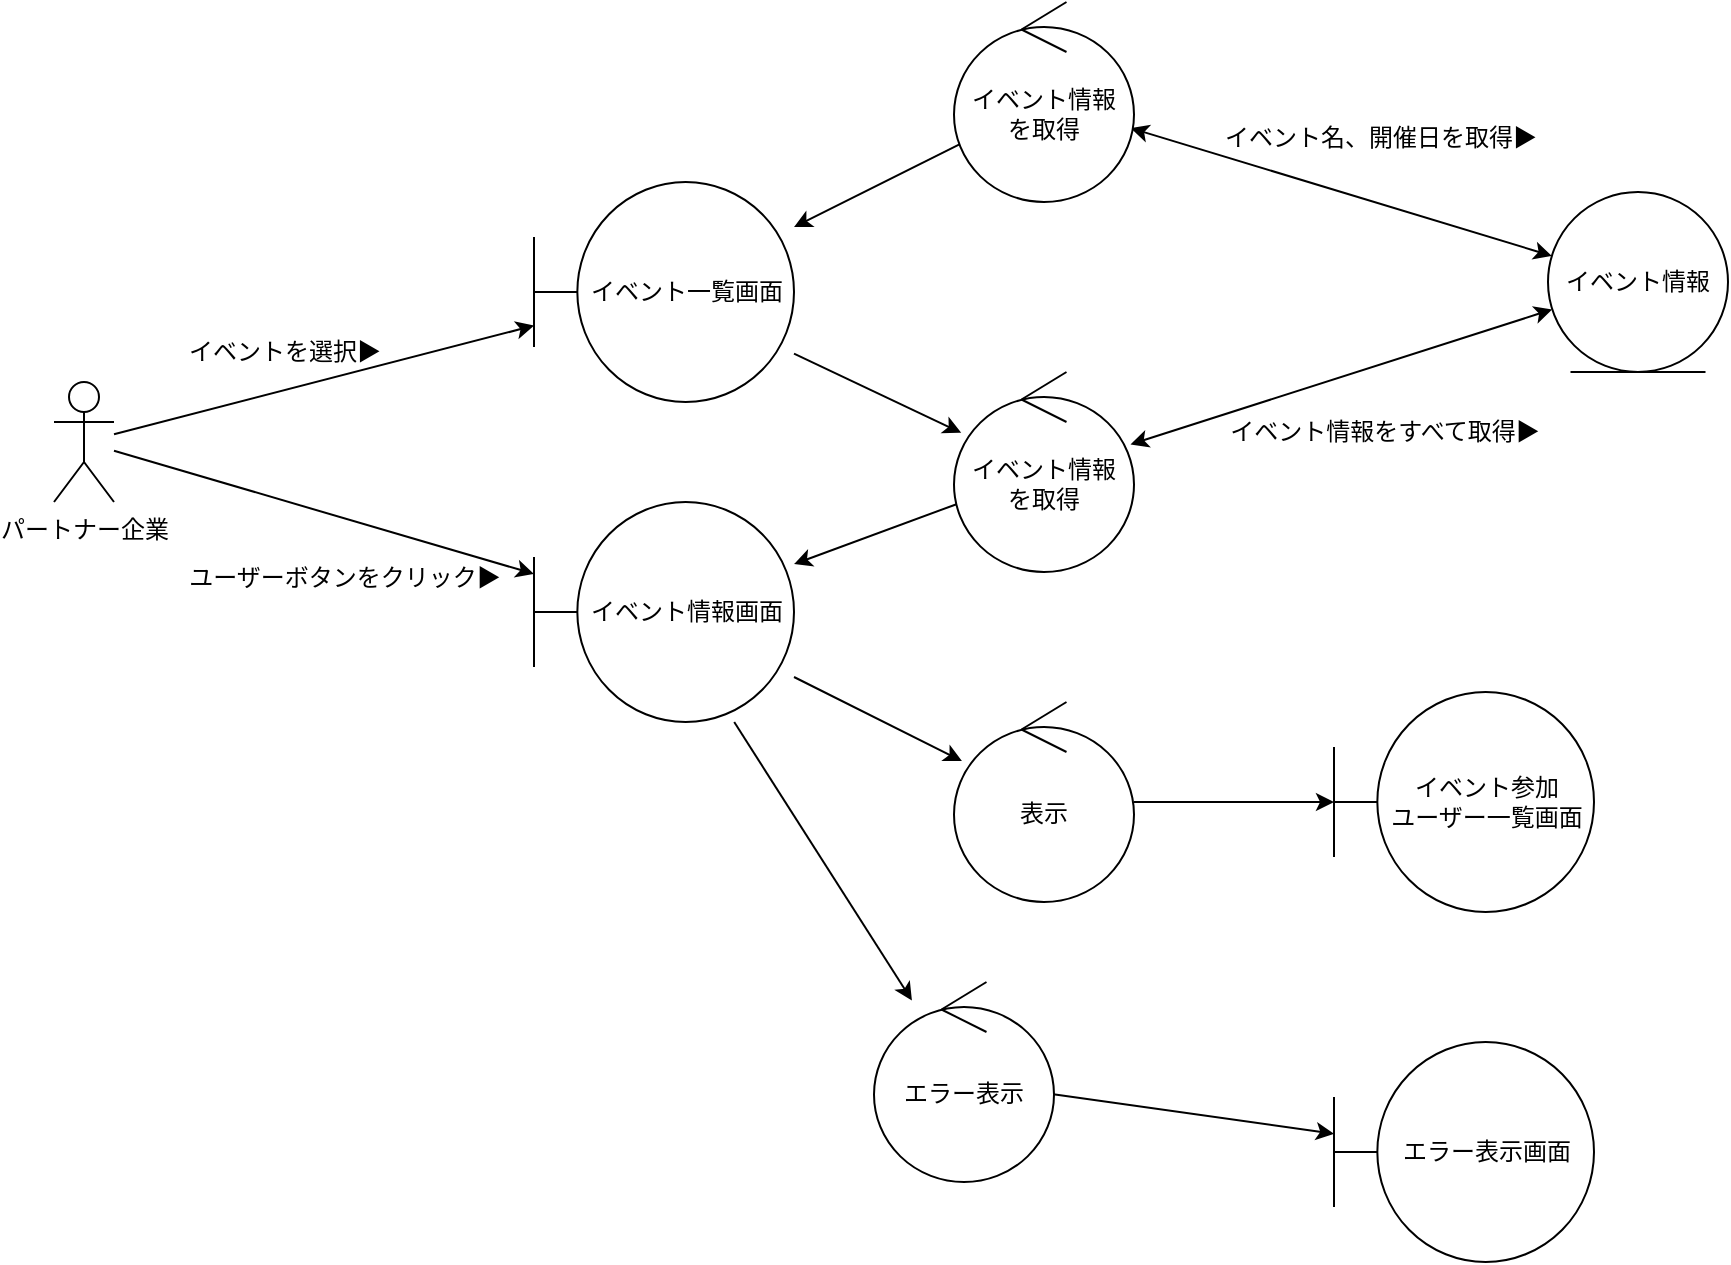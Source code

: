 <mxfile>
    <diagram id="lo9ecTED2ZbJiqTsaH0u" name="参加ユーザー確認">
        <mxGraphModel dx="825" dy="780" grid="1" gridSize="10" guides="1" tooltips="1" connect="1" arrows="1" fold="1" page="1" pageScale="1" pageWidth="827" pageHeight="1169" math="0" shadow="0">
            <root>
                <mxCell id="0"/>
                <mxCell id="1" parent="0"/>
                <mxCell id="5" style="edgeStyle=none;html=1;" edge="1" parent="1" source="2" target="4">
                    <mxGeometry relative="1" as="geometry"/>
                </mxCell>
                <mxCell id="6" style="edgeStyle=none;html=1;" edge="1" parent="1" source="2" target="3">
                    <mxGeometry relative="1" as="geometry"/>
                </mxCell>
                <mxCell id="2" value="パートナー企業" style="shape=umlActor;verticalLabelPosition=bottom;verticalAlign=top;html=1;" vertex="1" parent="1">
                    <mxGeometry x="80" y="330" width="30" height="60" as="geometry"/>
                </mxCell>
                <mxCell id="yrncN8dw9ijNt2lgbtZi-40" style="edgeStyle=none;html=1;startArrow=none;startFill=0;endArrow=classic;endFill=1;" edge="1" parent="1" source="3" target="yrncN8dw9ijNt2lgbtZi-39">
                    <mxGeometry relative="1" as="geometry"/>
                </mxCell>
                <mxCell id="3" value="イベント情報画面" style="shape=umlBoundary;whiteSpace=wrap;html=1;" vertex="1" parent="1">
                    <mxGeometry x="320" y="390" width="130" height="110" as="geometry"/>
                </mxCell>
                <mxCell id="yrncN8dw9ijNt2lgbtZi-7" style="edgeStyle=none;html=1;startArrow=none;startFill=0;" edge="1" parent="1" source="4" target="yrncN8dw9ijNt2lgbtZi-6">
                    <mxGeometry relative="1" as="geometry">
                        <mxPoint x="440" y="330" as="sourcePoint"/>
                    </mxGeometry>
                </mxCell>
                <mxCell id="4" value="イベント一覧画面" style="shape=umlBoundary;whiteSpace=wrap;html=1;" vertex="1" parent="1">
                    <mxGeometry x="320" y="230" width="130" height="110" as="geometry"/>
                </mxCell>
                <mxCell id="yrncN8dw9ijNt2lgbtZi-8" style="edgeStyle=none;html=1;startArrow=none;startFill=0;endArrow=classic;endFill=1;" edge="1" parent="1" source="yrncN8dw9ijNt2lgbtZi-6" target="3">
                    <mxGeometry relative="1" as="geometry"/>
                </mxCell>
                <mxCell id="yrncN8dw9ijNt2lgbtZi-13" style="edgeStyle=none;html=1;startArrow=classic;startFill=1;" edge="1" parent="1" source="yrncN8dw9ijNt2lgbtZi-6" target="yrncN8dw9ijNt2lgbtZi-18">
                    <mxGeometry relative="1" as="geometry">
                        <mxPoint x="690.0" y="440" as="targetPoint"/>
                    </mxGeometry>
                </mxCell>
                <mxCell id="yrncN8dw9ijNt2lgbtZi-6" value="イベント情報&lt;br&gt;を取得" style="ellipse;shape=umlControl;whiteSpace=wrap;html=1;" vertex="1" parent="1">
                    <mxGeometry x="530" y="325" width="90" height="100" as="geometry"/>
                </mxCell>
                <mxCell id="yrncN8dw9ijNt2lgbtZi-9" value="ユーザーボタンをクリック▶" style="text;html=1;align=center;verticalAlign=middle;resizable=0;points=[];autosize=1;strokeColor=none;fillColor=none;" vertex="1" parent="1">
                    <mxGeometry x="135" y="413" width="180" height="30" as="geometry"/>
                </mxCell>
                <mxCell id="yrncN8dw9ijNt2lgbtZi-12" value="イベントを選択▶" style="text;html=1;align=center;verticalAlign=middle;resizable=0;points=[];autosize=1;strokeColor=none;fillColor=none;" vertex="1" parent="1">
                    <mxGeometry x="135" y="300" width="120" height="30" as="geometry"/>
                </mxCell>
                <mxCell id="yrncN8dw9ijNt2lgbtZi-16" style="edgeStyle=none;html=1;startArrow=classic;startFill=1;" edge="1" parent="1" source="yrncN8dw9ijNt2lgbtZi-28" target="yrncN8dw9ijNt2lgbtZi-18">
                    <mxGeometry relative="1" as="geometry"/>
                </mxCell>
                <mxCell id="yrncN8dw9ijNt2lgbtZi-18" value="イベント情報" style="ellipse;shape=umlEntity;whiteSpace=wrap;html=1;" vertex="1" parent="1">
                    <mxGeometry x="827" y="235" width="90" height="90" as="geometry"/>
                </mxCell>
                <mxCell id="yrncN8dw9ijNt2lgbtZi-21" value="イベント参加&lt;br&gt;ユーザー一覧画面" style="shape=umlBoundary;whiteSpace=wrap;html=1;" vertex="1" parent="1">
                    <mxGeometry x="720" y="485" width="130" height="110" as="geometry"/>
                </mxCell>
                <mxCell id="yrncN8dw9ijNt2lgbtZi-29" style="edgeStyle=none;html=1;startArrow=none;startFill=0;endArrow=classic;endFill=1;" edge="1" parent="1" source="yrncN8dw9ijNt2lgbtZi-28" target="4">
                    <mxGeometry relative="1" as="geometry"/>
                </mxCell>
                <mxCell id="yrncN8dw9ijNt2lgbtZi-28" value="イベント情報&lt;br&gt;を取得" style="ellipse;shape=umlControl;whiteSpace=wrap;html=1;" vertex="1" parent="1">
                    <mxGeometry x="530" y="140" width="90" height="100" as="geometry"/>
                </mxCell>
                <mxCell id="yrncN8dw9ijNt2lgbtZi-32" value="イベント名、開催日を取得▶" style="text;html=1;align=center;verticalAlign=middle;resizable=0;points=[];autosize=1;strokeColor=none;fillColor=none;" vertex="1" parent="1">
                    <mxGeometry x="653" y="193" width="180" height="30" as="geometry"/>
                </mxCell>
                <mxCell id="yrncN8dw9ijNt2lgbtZi-33" value="イベント情報をすべて取得▶" style="text;html=1;align=center;verticalAlign=middle;resizable=0;points=[];autosize=1;strokeColor=none;fillColor=none;" vertex="1" parent="1">
                    <mxGeometry x="655" y="340" width="180" height="30" as="geometry"/>
                </mxCell>
                <mxCell id="yrncN8dw9ijNt2lgbtZi-34" style="edgeStyle=none;html=1;startArrow=none;startFill=0;" edge="1" parent="1" target="yrncN8dw9ijNt2lgbtZi-36" source="3">
                    <mxGeometry relative="1" as="geometry">
                        <mxPoint x="460" y="469.998" as="sourcePoint"/>
                    </mxGeometry>
                </mxCell>
                <mxCell id="yrncN8dw9ijNt2lgbtZi-35" style="edgeStyle=none;html=1;startArrow=none;startFill=0;endArrow=classic;endFill=1;" edge="1" parent="1" source="yrncN8dw9ijNt2lgbtZi-36" target="yrncN8dw9ijNt2lgbtZi-21">
                    <mxGeometry relative="1" as="geometry">
                        <mxPoint x="460" y="580.427" as="targetPoint"/>
                    </mxGeometry>
                </mxCell>
                <mxCell id="yrncN8dw9ijNt2lgbtZi-36" value="表示" style="ellipse;shape=umlControl;whiteSpace=wrap;html=1;" vertex="1" parent="1">
                    <mxGeometry x="530" y="490.0" width="90" height="100" as="geometry"/>
                </mxCell>
                <mxCell id="yrncN8dw9ijNt2lgbtZi-37" value="エラー表示画面" style="shape=umlBoundary;whiteSpace=wrap;html=1;" vertex="1" parent="1">
                    <mxGeometry x="720" y="660" width="130" height="110" as="geometry"/>
                </mxCell>
                <mxCell id="yrncN8dw9ijNt2lgbtZi-38" style="edgeStyle=none;html=1;startArrow=none;startFill=0;endArrow=classic;endFill=1;" edge="1" parent="1" source="yrncN8dw9ijNt2lgbtZi-39" target="yrncN8dw9ijNt2lgbtZi-37">
                    <mxGeometry relative="1" as="geometry">
                        <mxPoint x="370" y="735.427" as="targetPoint"/>
                    </mxGeometry>
                </mxCell>
                <mxCell id="yrncN8dw9ijNt2lgbtZi-39" value="エラー表示" style="ellipse;shape=umlControl;whiteSpace=wrap;html=1;" vertex="1" parent="1">
                    <mxGeometry x="490" y="630" width="90" height="100" as="geometry"/>
                </mxCell>
            </root>
        </mxGraphModel>
    </diagram>
    <diagram name="イベント削除" id="rnLu_JyJPi8s-iRv2kZq">
        <mxGraphModel dx="964" dy="729" grid="1" gridSize="10" guides="1" tooltips="1" connect="1" arrows="1" fold="1" page="1" pageScale="1" pageWidth="827" pageHeight="1169" math="0" shadow="0">
            <root>
                <mxCell id="-73prBt3MbYRAjmcBL9d-0"/>
                <mxCell id="-73prBt3MbYRAjmcBL9d-1" parent="-73prBt3MbYRAjmcBL9d-0"/>
                <mxCell id="gHfTH_GcfwK2YYJTePz7-0" value="ユーザー" style="shape=umlActor;verticalLabelPosition=bottom;verticalAlign=top;html=1;outlineConnect=0;" vertex="1" parent="-73prBt3MbYRAjmcBL9d-1">
                    <mxGeometry x="30" y="190" width="30" height="60" as="geometry"/>
                </mxCell>
                <mxCell id="gHfTH_GcfwK2YYJTePz7-1" value="グループ作成画面" style="shape=umlBoundary;whiteSpace=wrap;html=1;" vertex="1" parent="-73prBt3MbYRAjmcBL9d-1">
                    <mxGeometry x="175" y="190" width="100" height="80" as="geometry"/>
                </mxCell>
                <mxCell id="gHfTH_GcfwK2YYJTePz7-2" value="" style="endArrow=classic;html=1;" edge="1" parent="-73prBt3MbYRAjmcBL9d-1">
                    <mxGeometry width="50" height="50" relative="1" as="geometry">
                        <mxPoint x="80" y="230" as="sourcePoint"/>
                        <mxPoint x="150" y="230" as="targetPoint"/>
                    </mxGeometry>
                </mxCell>
                <mxCell id="gHfTH_GcfwK2YYJTePz7-3" value="" style="endArrow=classic;html=1;" edge="1" parent="-73prBt3MbYRAjmcBL9d-1">
                    <mxGeometry width="50" height="50" relative="1" as="geometry">
                        <mxPoint x="290" y="229.47" as="sourcePoint"/>
                        <mxPoint x="360" y="229.47" as="targetPoint"/>
                    </mxGeometry>
                </mxCell>
                <mxCell id="gHfTH_GcfwK2YYJTePz7-4" value="グループ画面" style="shape=umlBoundary;whiteSpace=wrap;html=1;" vertex="1" parent="-73prBt3MbYRAjmcBL9d-1">
                    <mxGeometry x="110" y="340" width="100" height="80" as="geometry"/>
                </mxCell>
                <mxCell id="gHfTH_GcfwK2YYJTePz7-5" value="エラー画面" style="shape=umlBoundary;whiteSpace=wrap;html=1;" vertex="1" parent="-73prBt3MbYRAjmcBL9d-1">
                    <mxGeometry x="130" y="430" width="100" height="80" as="geometry"/>
                </mxCell>
                <mxCell id="gHfTH_GcfwK2YYJTePz7-6" value="" style="endArrow=classic;html=1;" edge="1" parent="-73prBt3MbYRAjmcBL9d-1" target="gHfTH_GcfwK2YYJTePz7-14">
                    <mxGeometry width="50" height="50" relative="1" as="geometry">
                        <mxPoint x="380" y="275" as="sourcePoint"/>
                        <mxPoint x="412" y="315" as="targetPoint"/>
                    </mxGeometry>
                </mxCell>
                <mxCell id="gHfTH_GcfwK2YYJTePz7-7" value="" style="endArrow=classic;html=1;" edge="1" parent="-73prBt3MbYRAjmcBL9d-1" target="gHfTH_GcfwK2YYJTePz7-15">
                    <mxGeometry width="50" height="50" relative="1" as="geometry">
                        <mxPoint x="400" y="280" as="sourcePoint"/>
                        <mxPoint x="370" y="360" as="targetPoint"/>
                    </mxGeometry>
                </mxCell>
                <mxCell id="gHfTH_GcfwK2YYJTePz7-8" value="型式間違い入力" style="edgeLabel;html=1;align=center;verticalAlign=middle;resizable=0;points=[];" vertex="1" connectable="0" parent="gHfTH_GcfwK2YYJTePz7-7">
                    <mxGeometry x="-0.406" y="1" relative="1" as="geometry">
                        <mxPoint as="offset"/>
                    </mxGeometry>
                </mxCell>
                <mxCell id="gHfTH_GcfwK2YYJTePz7-9" value="" style="endArrow=classic;html=1;" edge="1" parent="-73prBt3MbYRAjmcBL9d-1">
                    <mxGeometry width="50" height="50" relative="1" as="geometry">
                        <mxPoint x="265" y="350" as="sourcePoint"/>
                        <mxPoint x="215" y="380" as="targetPoint"/>
                    </mxGeometry>
                </mxCell>
                <mxCell id="gHfTH_GcfwK2YYJTePz7-10" value="グループ情報登録" style="ellipse;shape=umlControl;whiteSpace=wrap;html=1;" vertex="1" parent="-73prBt3MbYRAjmcBL9d-1">
                    <mxGeometry x="379" y="190" width="70" height="80" as="geometry"/>
                </mxCell>
                <mxCell id="gHfTH_GcfwK2YYJTePz7-11" value="グループ情報入力▶" style="text;html=1;align=center;verticalAlign=middle;resizable=0;points=[];autosize=1;strokeColor=none;fillColor=none;" vertex="1" parent="-73prBt3MbYRAjmcBL9d-1">
                    <mxGeometry x="50" y="205" width="130" height="30" as="geometry"/>
                </mxCell>
                <mxCell id="gHfTH_GcfwK2YYJTePz7-12" value="" style="endArrow=classic;html=1;" edge="1" parent="-73prBt3MbYRAjmcBL9d-1" target="gHfTH_GcfwK2YYJTePz7-5">
                    <mxGeometry width="50" height="50" relative="1" as="geometry">
                        <mxPoint x="339" y="430" as="sourcePoint"/>
                        <mxPoint x="379" y="438.95" as="targetPoint"/>
                    </mxGeometry>
                </mxCell>
                <mxCell id="gHfTH_GcfwK2YYJTePz7-13" value="作成" style="ellipse;shape=umlEntity;whiteSpace=wrap;html=1;" vertex="1" parent="-73prBt3MbYRAjmcBL9d-1">
                    <mxGeometry x="530" y="190" width="80" height="80" as="geometry"/>
                </mxCell>
                <mxCell id="gHfTH_GcfwK2YYJTePz7-14" value="表示" style="ellipse;shape=umlControl;whiteSpace=wrap;html=1;" vertex="1" parent="-73prBt3MbYRAjmcBL9d-1">
                    <mxGeometry x="275" y="290" width="70" height="80" as="geometry"/>
                </mxCell>
                <mxCell id="gHfTH_GcfwK2YYJTePz7-15" value="エラー画面表示" style="ellipse;shape=umlControl;whiteSpace=wrap;html=1;" vertex="1" parent="-73prBt3MbYRAjmcBL9d-1">
                    <mxGeometry x="309" y="400" width="70" height="80" as="geometry"/>
                </mxCell>
                <mxCell id="gHfTH_GcfwK2YYJTePz7-16" value="正常終了時▶" style="text;html=1;align=center;verticalAlign=middle;resizable=0;points=[];autosize=1;strokeColor=none;fillColor=none;" vertex="1" parent="-73prBt3MbYRAjmcBL9d-1">
                    <mxGeometry x="289" y="260" width="100" height="30" as="geometry"/>
                </mxCell>
                <mxCell id="gHfTH_GcfwK2YYJTePz7-17" value="" style="endArrow=classic;startArrow=classic;html=1;" edge="1" parent="-73prBt3MbYRAjmcBL9d-1">
                    <mxGeometry width="50" height="50" relative="1" as="geometry">
                        <mxPoint x="460" y="230" as="sourcePoint"/>
                        <mxPoint x="520" y="230" as="targetPoint"/>
                    </mxGeometry>
                </mxCell>
            </root>
        </mxGraphModel>
    </diagram>
    <diagram name="イベント変更" id="9E8bFEKPwnGp2U-7AOyr">
        <mxGraphModel dx="1607" dy="1216" grid="1" gridSize="10" guides="1" tooltips="1" connect="1" arrows="1" fold="1" page="1" pageScale="1" pageWidth="827" pageHeight="1169" math="0" shadow="0">
            <root>
                <mxCell id="z5fIUt45dOqZRKFa96BM-0"/>
                <mxCell id="z5fIUt45dOqZRKFa96BM-1" parent="z5fIUt45dOqZRKFa96BM-0"/>
                <mxCell id="9AjLaYQQxTT-ynRWI9Y9-0" value="ユーザー" style="shape=umlActor;verticalLabelPosition=bottom;verticalAlign=top;html=1;outlineConnect=0;" vertex="1" parent="z5fIUt45dOqZRKFa96BM-1">
                    <mxGeometry x="30" y="190" width="30" height="60" as="geometry"/>
                </mxCell>
                <mxCell id="9AjLaYQQxTT-ynRWI9Y9-1" value="グループ作成画面" style="shape=umlBoundary;whiteSpace=wrap;html=1;" vertex="1" parent="z5fIUt45dOqZRKFa96BM-1">
                    <mxGeometry x="175" y="190" width="100" height="80" as="geometry"/>
                </mxCell>
                <mxCell id="9AjLaYQQxTT-ynRWI9Y9-2" value="" style="endArrow=classic;html=1;" edge="1" parent="z5fIUt45dOqZRKFa96BM-1">
                    <mxGeometry width="50" height="50" relative="1" as="geometry">
                        <mxPoint x="80" y="230" as="sourcePoint"/>
                        <mxPoint x="150" y="230" as="targetPoint"/>
                    </mxGeometry>
                </mxCell>
                <mxCell id="9AjLaYQQxTT-ynRWI9Y9-3" value="" style="endArrow=classic;html=1;" edge="1" parent="z5fIUt45dOqZRKFa96BM-1">
                    <mxGeometry width="50" height="50" relative="1" as="geometry">
                        <mxPoint x="290" y="229.47" as="sourcePoint"/>
                        <mxPoint x="360" y="229.47" as="targetPoint"/>
                    </mxGeometry>
                </mxCell>
                <mxCell id="9AjLaYQQxTT-ynRWI9Y9-4" value="グループ画面" style="shape=umlBoundary;whiteSpace=wrap;html=1;" vertex="1" parent="z5fIUt45dOqZRKFa96BM-1">
                    <mxGeometry x="110" y="340" width="100" height="80" as="geometry"/>
                </mxCell>
                <mxCell id="9AjLaYQQxTT-ynRWI9Y9-5" value="エラー画面" style="shape=umlBoundary;whiteSpace=wrap;html=1;" vertex="1" parent="z5fIUt45dOqZRKFa96BM-1">
                    <mxGeometry x="130" y="430" width="100" height="80" as="geometry"/>
                </mxCell>
                <mxCell id="9AjLaYQQxTT-ynRWI9Y9-6" value="" style="endArrow=classic;html=1;" edge="1" parent="z5fIUt45dOqZRKFa96BM-1" target="9AjLaYQQxTT-ynRWI9Y9-14">
                    <mxGeometry width="50" height="50" relative="1" as="geometry">
                        <mxPoint x="380" y="275" as="sourcePoint"/>
                        <mxPoint x="412" y="315" as="targetPoint"/>
                    </mxGeometry>
                </mxCell>
                <mxCell id="9AjLaYQQxTT-ynRWI9Y9-7" value="" style="endArrow=classic;html=1;" edge="1" parent="z5fIUt45dOqZRKFa96BM-1" target="9AjLaYQQxTT-ynRWI9Y9-15">
                    <mxGeometry width="50" height="50" relative="1" as="geometry">
                        <mxPoint x="400" y="280" as="sourcePoint"/>
                        <mxPoint x="370" y="360" as="targetPoint"/>
                    </mxGeometry>
                </mxCell>
                <mxCell id="9AjLaYQQxTT-ynRWI9Y9-8" value="型式間違い入力" style="edgeLabel;html=1;align=center;verticalAlign=middle;resizable=0;points=[];" vertex="1" connectable="0" parent="9AjLaYQQxTT-ynRWI9Y9-7">
                    <mxGeometry x="-0.406" y="1" relative="1" as="geometry">
                        <mxPoint as="offset"/>
                    </mxGeometry>
                </mxCell>
                <mxCell id="9AjLaYQQxTT-ynRWI9Y9-9" value="" style="endArrow=classic;html=1;" edge="1" parent="z5fIUt45dOqZRKFa96BM-1">
                    <mxGeometry width="50" height="50" relative="1" as="geometry">
                        <mxPoint x="265" y="350" as="sourcePoint"/>
                        <mxPoint x="215" y="380" as="targetPoint"/>
                    </mxGeometry>
                </mxCell>
                <mxCell id="9AjLaYQQxTT-ynRWI9Y9-10" value="グループ情報登録" style="ellipse;shape=umlControl;whiteSpace=wrap;html=1;" vertex="1" parent="z5fIUt45dOqZRKFa96BM-1">
                    <mxGeometry x="379" y="190" width="70" height="80" as="geometry"/>
                </mxCell>
                <mxCell id="9AjLaYQQxTT-ynRWI9Y9-11" value="グループ情報入力▶" style="text;html=1;align=center;verticalAlign=middle;resizable=0;points=[];autosize=1;strokeColor=none;fillColor=none;" vertex="1" parent="z5fIUt45dOqZRKFa96BM-1">
                    <mxGeometry x="50" y="205" width="130" height="30" as="geometry"/>
                </mxCell>
                <mxCell id="9AjLaYQQxTT-ynRWI9Y9-12" value="" style="endArrow=classic;html=1;" edge="1" parent="z5fIUt45dOqZRKFa96BM-1" target="9AjLaYQQxTT-ynRWI9Y9-5">
                    <mxGeometry width="50" height="50" relative="1" as="geometry">
                        <mxPoint x="339" y="430" as="sourcePoint"/>
                        <mxPoint x="379" y="438.95" as="targetPoint"/>
                    </mxGeometry>
                </mxCell>
                <mxCell id="9AjLaYQQxTT-ynRWI9Y9-13" value="作成" style="ellipse;shape=umlEntity;whiteSpace=wrap;html=1;" vertex="1" parent="z5fIUt45dOqZRKFa96BM-1">
                    <mxGeometry x="530" y="190" width="80" height="80" as="geometry"/>
                </mxCell>
                <mxCell id="9AjLaYQQxTT-ynRWI9Y9-14" value="表示" style="ellipse;shape=umlControl;whiteSpace=wrap;html=1;" vertex="1" parent="z5fIUt45dOqZRKFa96BM-1">
                    <mxGeometry x="275" y="290" width="70" height="80" as="geometry"/>
                </mxCell>
                <mxCell id="9AjLaYQQxTT-ynRWI9Y9-15" value="エラー画面表示" style="ellipse;shape=umlControl;whiteSpace=wrap;html=1;" vertex="1" parent="z5fIUt45dOqZRKFa96BM-1">
                    <mxGeometry x="309" y="400" width="70" height="80" as="geometry"/>
                </mxCell>
                <mxCell id="9AjLaYQQxTT-ynRWI9Y9-16" value="正常終了時▶" style="text;html=1;align=center;verticalAlign=middle;resizable=0;points=[];autosize=1;strokeColor=none;fillColor=none;" vertex="1" parent="z5fIUt45dOqZRKFa96BM-1">
                    <mxGeometry x="289" y="260" width="100" height="30" as="geometry"/>
                </mxCell>
                <mxCell id="9AjLaYQQxTT-ynRWI9Y9-17" value="" style="endArrow=classic;startArrow=classic;html=1;" edge="1" parent="z5fIUt45dOqZRKFa96BM-1">
                    <mxGeometry width="50" height="50" relative="1" as="geometry">
                        <mxPoint x="460" y="230" as="sourcePoint"/>
                        <mxPoint x="520" y="230" as="targetPoint"/>
                    </mxGeometry>
                </mxCell>
            </root>
        </mxGraphModel>
    </diagram>
    <diagram name="イベント作成" id="K8Sf7UMt0nzCbzTLBDKn">
        <mxGraphModel dx="723" dy="547" grid="1" gridSize="10" guides="1" tooltips="1" connect="1" arrows="1" fold="1" page="1" pageScale="1" pageWidth="827" pageHeight="1169" math="0" shadow="0">
            <root>
                <mxCell id="TzWQQSuRSs19dflzYeYl-0"/>
                <mxCell id="TzWQQSuRSs19dflzYeYl-1" parent="TzWQQSuRSs19dflzYeYl-0"/>
                <mxCell id="xqhpOl5O25u2zFU5XClX-0" value="ユーザー" style="shape=umlActor;verticalLabelPosition=bottom;verticalAlign=top;html=1;outlineConnect=0;" vertex="1" parent="TzWQQSuRSs19dflzYeYl-1">
                    <mxGeometry x="30" y="190" width="30" height="60" as="geometry"/>
                </mxCell>
                <mxCell id="xqhpOl5O25u2zFU5XClX-1" value="グループ作成画面" style="shape=umlBoundary;whiteSpace=wrap;html=1;" vertex="1" parent="TzWQQSuRSs19dflzYeYl-1">
                    <mxGeometry x="175" y="190" width="100" height="80" as="geometry"/>
                </mxCell>
                <mxCell id="xqhpOl5O25u2zFU5XClX-2" value="" style="endArrow=classic;html=1;" edge="1" parent="TzWQQSuRSs19dflzYeYl-1">
                    <mxGeometry width="50" height="50" relative="1" as="geometry">
                        <mxPoint x="80" y="230" as="sourcePoint"/>
                        <mxPoint x="150" y="230" as="targetPoint"/>
                    </mxGeometry>
                </mxCell>
                <mxCell id="xqhpOl5O25u2zFU5XClX-3" value="" style="endArrow=classic;html=1;" edge="1" parent="TzWQQSuRSs19dflzYeYl-1">
                    <mxGeometry width="50" height="50" relative="1" as="geometry">
                        <mxPoint x="290" y="229.47" as="sourcePoint"/>
                        <mxPoint x="360" y="229.47" as="targetPoint"/>
                    </mxGeometry>
                </mxCell>
                <mxCell id="xqhpOl5O25u2zFU5XClX-4" value="グループ画面" style="shape=umlBoundary;whiteSpace=wrap;html=1;" vertex="1" parent="TzWQQSuRSs19dflzYeYl-1">
                    <mxGeometry x="110" y="340" width="100" height="80" as="geometry"/>
                </mxCell>
                <mxCell id="xqhpOl5O25u2zFU5XClX-5" value="エラー画面" style="shape=umlBoundary;whiteSpace=wrap;html=1;" vertex="1" parent="TzWQQSuRSs19dflzYeYl-1">
                    <mxGeometry x="130" y="430" width="100" height="80" as="geometry"/>
                </mxCell>
                <mxCell id="xqhpOl5O25u2zFU5XClX-6" value="" style="endArrow=classic;html=1;" edge="1" parent="TzWQQSuRSs19dflzYeYl-1" target="xqhpOl5O25u2zFU5XClX-14">
                    <mxGeometry width="50" height="50" relative="1" as="geometry">
                        <mxPoint x="380" y="275" as="sourcePoint"/>
                        <mxPoint x="412" y="315" as="targetPoint"/>
                    </mxGeometry>
                </mxCell>
                <mxCell id="xqhpOl5O25u2zFU5XClX-7" value="" style="endArrow=classic;html=1;" edge="1" parent="TzWQQSuRSs19dflzYeYl-1" target="xqhpOl5O25u2zFU5XClX-15">
                    <mxGeometry width="50" height="50" relative="1" as="geometry">
                        <mxPoint x="400" y="280" as="sourcePoint"/>
                        <mxPoint x="370" y="360" as="targetPoint"/>
                    </mxGeometry>
                </mxCell>
                <mxCell id="xqhpOl5O25u2zFU5XClX-8" value="型式間違い入力" style="edgeLabel;html=1;align=center;verticalAlign=middle;resizable=0;points=[];" vertex="1" connectable="0" parent="xqhpOl5O25u2zFU5XClX-7">
                    <mxGeometry x="-0.406" y="1" relative="1" as="geometry">
                        <mxPoint as="offset"/>
                    </mxGeometry>
                </mxCell>
                <mxCell id="xqhpOl5O25u2zFU5XClX-9" value="" style="endArrow=classic;html=1;" edge="1" parent="TzWQQSuRSs19dflzYeYl-1">
                    <mxGeometry width="50" height="50" relative="1" as="geometry">
                        <mxPoint x="265" y="350" as="sourcePoint"/>
                        <mxPoint x="215" y="380" as="targetPoint"/>
                    </mxGeometry>
                </mxCell>
                <mxCell id="xqhpOl5O25u2zFU5XClX-10" value="グループ情報登録" style="ellipse;shape=umlControl;whiteSpace=wrap;html=1;" vertex="1" parent="TzWQQSuRSs19dflzYeYl-1">
                    <mxGeometry x="379" y="190" width="70" height="80" as="geometry"/>
                </mxCell>
                <mxCell id="xqhpOl5O25u2zFU5XClX-11" value="グループ情報入力▶" style="text;html=1;align=center;verticalAlign=middle;resizable=0;points=[];autosize=1;strokeColor=none;fillColor=none;" vertex="1" parent="TzWQQSuRSs19dflzYeYl-1">
                    <mxGeometry x="50" y="205" width="130" height="30" as="geometry"/>
                </mxCell>
                <mxCell id="xqhpOl5O25u2zFU5XClX-12" value="" style="endArrow=classic;html=1;" edge="1" parent="TzWQQSuRSs19dflzYeYl-1" target="xqhpOl5O25u2zFU5XClX-5">
                    <mxGeometry width="50" height="50" relative="1" as="geometry">
                        <mxPoint x="339" y="430" as="sourcePoint"/>
                        <mxPoint x="379" y="438.95" as="targetPoint"/>
                    </mxGeometry>
                </mxCell>
                <mxCell id="xqhpOl5O25u2zFU5XClX-13" value="作成" style="ellipse;shape=umlEntity;whiteSpace=wrap;html=1;" vertex="1" parent="TzWQQSuRSs19dflzYeYl-1">
                    <mxGeometry x="530" y="190" width="80" height="80" as="geometry"/>
                </mxCell>
                <mxCell id="xqhpOl5O25u2zFU5XClX-14" value="表示" style="ellipse;shape=umlControl;whiteSpace=wrap;html=1;" vertex="1" parent="TzWQQSuRSs19dflzYeYl-1">
                    <mxGeometry x="275" y="290" width="70" height="80" as="geometry"/>
                </mxCell>
                <mxCell id="xqhpOl5O25u2zFU5XClX-15" value="エラー画面表示" style="ellipse;shape=umlControl;whiteSpace=wrap;html=1;" vertex="1" parent="TzWQQSuRSs19dflzYeYl-1">
                    <mxGeometry x="309" y="400" width="70" height="80" as="geometry"/>
                </mxCell>
                <mxCell id="xqhpOl5O25u2zFU5XClX-16" value="正常終了時▶" style="text;html=1;align=center;verticalAlign=middle;resizable=0;points=[];autosize=1;strokeColor=none;fillColor=none;" vertex="1" parent="TzWQQSuRSs19dflzYeYl-1">
                    <mxGeometry x="289" y="260" width="100" height="30" as="geometry"/>
                </mxCell>
                <mxCell id="xqhpOl5O25u2zFU5XClX-17" value="" style="endArrow=classic;startArrow=classic;html=1;" edge="1" parent="TzWQQSuRSs19dflzYeYl-1">
                    <mxGeometry width="50" height="50" relative="1" as="geometry">
                        <mxPoint x="460" y="230" as="sourcePoint"/>
                        <mxPoint x="520" y="230" as="targetPoint"/>
                    </mxGeometry>
                </mxCell>
            </root>
        </mxGraphModel>
    </diagram>
    <diagram name="ユーザー異常確認" id="qO4JWe7lkhdXT_vdiiTK">
        <mxGraphModel dx="698" dy="660" grid="1" gridSize="10" guides="1" tooltips="1" connect="1" arrows="1" fold="1" page="1" pageScale="1" pageWidth="827" pageHeight="1169" math="0" shadow="0">
            <root>
                <mxCell id="6How5EvlI2Z_iBBIhnAw-0"/>
                <mxCell id="6How5EvlI2Z_iBBIhnAw-1" parent="6How5EvlI2Z_iBBIhnAw-0"/>
                <mxCell id="eyBFVL7DAIwZeHv-XXco-25" style="edgeStyle=none;html=1;" edge="1" parent="6How5EvlI2Z_iBBIhnAw-1" source="eyBFVL7DAIwZeHv-XXco-27" target="eyBFVL7DAIwZeHv-XXco-31">
                    <mxGeometry relative="1" as="geometry"/>
                </mxCell>
                <mxCell id="eyBFVL7DAIwZeHv-XXco-26" style="edgeStyle=none;html=1;" edge="1" parent="6How5EvlI2Z_iBBIhnAw-1" source="eyBFVL7DAIwZeHv-XXco-27" target="eyBFVL7DAIwZeHv-XXco-29">
                    <mxGeometry relative="1" as="geometry"/>
                </mxCell>
                <mxCell id="eyBFVL7DAIwZeHv-XXco-27" value="パートナー企業" style="shape=umlActor;verticalLabelPosition=bottom;verticalAlign=top;html=1;" vertex="1" parent="6How5EvlI2Z_iBBIhnAw-1">
                    <mxGeometry x="90" y="340" width="30" height="60" as="geometry"/>
                </mxCell>
                <mxCell id="eyBFVL7DAIwZeHv-XXco-28" style="edgeStyle=none;html=1;startArrow=none;startFill=0;endArrow=classic;endFill=1;" edge="1" parent="6How5EvlI2Z_iBBIhnAw-1" source="eyBFVL7DAIwZeHv-XXco-29" target="eyBFVL7DAIwZeHv-XXco-49">
                    <mxGeometry relative="1" as="geometry"/>
                </mxCell>
                <mxCell id="eyBFVL7DAIwZeHv-XXco-29" value="イベント情報画面" style="shape=umlBoundary;whiteSpace=wrap;html=1;" vertex="1" parent="6How5EvlI2Z_iBBIhnAw-1">
                    <mxGeometry x="330" y="400" width="130" height="110" as="geometry"/>
                </mxCell>
                <mxCell id="eyBFVL7DAIwZeHv-XXco-30" style="edgeStyle=none;html=1;startArrow=none;startFill=0;" edge="1" parent="6How5EvlI2Z_iBBIhnAw-1" source="eyBFVL7DAIwZeHv-XXco-31" target="eyBFVL7DAIwZeHv-XXco-34">
                    <mxGeometry relative="1" as="geometry">
                        <mxPoint x="450" y="340" as="sourcePoint"/>
                    </mxGeometry>
                </mxCell>
                <mxCell id="eyBFVL7DAIwZeHv-XXco-31" value="イベント一覧画面" style="shape=umlBoundary;whiteSpace=wrap;html=1;" vertex="1" parent="6How5EvlI2Z_iBBIhnAw-1">
                    <mxGeometry x="330" y="240" width="130" height="110" as="geometry"/>
                </mxCell>
                <mxCell id="eyBFVL7DAIwZeHv-XXco-32" style="edgeStyle=none;html=1;startArrow=none;startFill=0;endArrow=classic;endFill=1;" edge="1" parent="6How5EvlI2Z_iBBIhnAw-1" source="eyBFVL7DAIwZeHv-XXco-34" target="eyBFVL7DAIwZeHv-XXco-29">
                    <mxGeometry relative="1" as="geometry"/>
                </mxCell>
                <mxCell id="eyBFVL7DAIwZeHv-XXco-33" style="edgeStyle=none;html=1;startArrow=classic;startFill=1;" edge="1" parent="6How5EvlI2Z_iBBIhnAw-1" source="eyBFVL7DAIwZeHv-XXco-34" target="eyBFVL7DAIwZeHv-XXco-38">
                    <mxGeometry relative="1" as="geometry">
                        <mxPoint x="700.0" y="450" as="targetPoint"/>
                    </mxGeometry>
                </mxCell>
                <mxCell id="eyBFVL7DAIwZeHv-XXco-34" value="イベント情報&lt;br&gt;を取得" style="ellipse;shape=umlControl;whiteSpace=wrap;html=1;" vertex="1" parent="6How5EvlI2Z_iBBIhnAw-1">
                    <mxGeometry x="540" y="335" width="90" height="100" as="geometry"/>
                </mxCell>
                <mxCell id="eyBFVL7DAIwZeHv-XXco-35" value="ユーザーボタンをクリック▶" style="text;html=1;align=center;verticalAlign=middle;resizable=0;points=[];autosize=1;strokeColor=none;fillColor=none;" vertex="1" parent="6How5EvlI2Z_iBBIhnAw-1">
                    <mxGeometry x="145" y="423" width="180" height="30" as="geometry"/>
                </mxCell>
                <mxCell id="eyBFVL7DAIwZeHv-XXco-36" value="イベントを選択▶" style="text;html=1;align=center;verticalAlign=middle;resizable=0;points=[];autosize=1;strokeColor=none;fillColor=none;" vertex="1" parent="6How5EvlI2Z_iBBIhnAw-1">
                    <mxGeometry x="145" y="310" width="120" height="30" as="geometry"/>
                </mxCell>
                <mxCell id="eyBFVL7DAIwZeHv-XXco-37" style="edgeStyle=none;html=1;startArrow=classic;startFill=1;" edge="1" parent="6How5EvlI2Z_iBBIhnAw-1" source="eyBFVL7DAIwZeHv-XXco-41" target="eyBFVL7DAIwZeHv-XXco-38">
                    <mxGeometry relative="1" as="geometry"/>
                </mxCell>
                <mxCell id="eyBFVL7DAIwZeHv-XXco-38" value="イベント情報" style="ellipse;shape=umlEntity;whiteSpace=wrap;html=1;" vertex="1" parent="6How5EvlI2Z_iBBIhnAw-1">
                    <mxGeometry x="837" y="245" width="90" height="90" as="geometry"/>
                </mxCell>
                <mxCell id="eyBFVL7DAIwZeHv-XXco-39" value="イベント参加&lt;br&gt;ユーザー一覧画面" style="shape=umlBoundary;whiteSpace=wrap;html=1;" vertex="1" parent="6How5EvlI2Z_iBBIhnAw-1">
                    <mxGeometry x="730" y="495" width="130" height="110" as="geometry"/>
                </mxCell>
                <mxCell id="eyBFVL7DAIwZeHv-XXco-40" style="edgeStyle=none;html=1;startArrow=none;startFill=0;endArrow=classic;endFill=1;" edge="1" parent="6How5EvlI2Z_iBBIhnAw-1" source="eyBFVL7DAIwZeHv-XXco-41" target="eyBFVL7DAIwZeHv-XXco-31">
                    <mxGeometry relative="1" as="geometry"/>
                </mxCell>
                <mxCell id="eyBFVL7DAIwZeHv-XXco-41" value="イベント情報&lt;br&gt;を取得" style="ellipse;shape=umlControl;whiteSpace=wrap;html=1;" vertex="1" parent="6How5EvlI2Z_iBBIhnAw-1">
                    <mxGeometry x="540" y="150" width="90" height="100" as="geometry"/>
                </mxCell>
                <mxCell id="eyBFVL7DAIwZeHv-XXco-42" value="イベント名、開催日を取得▶" style="text;html=1;align=center;verticalAlign=middle;resizable=0;points=[];autosize=1;strokeColor=none;fillColor=none;" vertex="1" parent="6How5EvlI2Z_iBBIhnAw-1">
                    <mxGeometry x="663" y="203" width="180" height="30" as="geometry"/>
                </mxCell>
                <mxCell id="eyBFVL7DAIwZeHv-XXco-43" value="イベント情報をすべて取得▶" style="text;html=1;align=center;verticalAlign=middle;resizable=0;points=[];autosize=1;strokeColor=none;fillColor=none;" vertex="1" parent="6How5EvlI2Z_iBBIhnAw-1">
                    <mxGeometry x="665" y="350" width="180" height="30" as="geometry"/>
                </mxCell>
                <mxCell id="eyBFVL7DAIwZeHv-XXco-44" style="edgeStyle=none;html=1;startArrow=none;startFill=0;" edge="1" parent="6How5EvlI2Z_iBBIhnAw-1" source="eyBFVL7DAIwZeHv-XXco-29" target="eyBFVL7DAIwZeHv-XXco-46">
                    <mxGeometry relative="1" as="geometry">
                        <mxPoint x="470" y="479.998" as="sourcePoint"/>
                    </mxGeometry>
                </mxCell>
                <mxCell id="eyBFVL7DAIwZeHv-XXco-45" style="edgeStyle=none;html=1;startArrow=none;startFill=0;endArrow=classic;endFill=1;" edge="1" parent="6How5EvlI2Z_iBBIhnAw-1" source="eyBFVL7DAIwZeHv-XXco-46" target="eyBFVL7DAIwZeHv-XXco-39">
                    <mxGeometry relative="1" as="geometry">
                        <mxPoint x="470" y="590.427" as="targetPoint"/>
                    </mxGeometry>
                </mxCell>
                <mxCell id="eyBFVL7DAIwZeHv-XXco-46" value="表示" style="ellipse;shape=umlControl;whiteSpace=wrap;html=1;" vertex="1" parent="6How5EvlI2Z_iBBIhnAw-1">
                    <mxGeometry x="540" y="500.0" width="90" height="100" as="geometry"/>
                </mxCell>
                <mxCell id="eyBFVL7DAIwZeHv-XXco-47" value="エラー表示画面" style="shape=umlBoundary;whiteSpace=wrap;html=1;" vertex="1" parent="6How5EvlI2Z_iBBIhnAw-1">
                    <mxGeometry x="730" y="670" width="130" height="110" as="geometry"/>
                </mxCell>
                <mxCell id="eyBFVL7DAIwZeHv-XXco-48" style="edgeStyle=none;html=1;startArrow=none;startFill=0;endArrow=classic;endFill=1;" edge="1" parent="6How5EvlI2Z_iBBIhnAw-1" source="eyBFVL7DAIwZeHv-XXco-49" target="eyBFVL7DAIwZeHv-XXco-47">
                    <mxGeometry relative="1" as="geometry">
                        <mxPoint x="380" y="745.427" as="targetPoint"/>
                    </mxGeometry>
                </mxCell>
                <mxCell id="eyBFVL7DAIwZeHv-XXco-49" value="エラー表示" style="ellipse;shape=umlControl;whiteSpace=wrap;html=1;" vertex="1" parent="6How5EvlI2Z_iBBIhnAw-1">
                    <mxGeometry x="500" y="640" width="90" height="100" as="geometry"/>
                </mxCell>
            </root>
        </mxGraphModel>
    </diagram>
    <diagram name="チャット" id="fk32bxfwfrK4_u9ZWWz-">
        <mxGraphModel dx="454" dy="429" grid="1" gridSize="10" guides="1" tooltips="1" connect="1" arrows="1" fold="1" page="1" pageScale="1" pageWidth="827" pageHeight="1169" math="0" shadow="0">
            <root>
                <mxCell id="GyUptNhimLM9t0ycx9Vx-0"/>
                <mxCell id="GyUptNhimLM9t0ycx9Vx-1" parent="GyUptNhimLM9t0ycx9Vx-0"/>
                <mxCell id="GyUptNhimLM9t0ycx9Vx-2" style="edgeStyle=none;html=1;" edge="1" parent="GyUptNhimLM9t0ycx9Vx-1" source="GyUptNhimLM9t0ycx9Vx-4" target="GyUptNhimLM9t0ycx9Vx-6">
                    <mxGeometry relative="1" as="geometry"/>
                </mxCell>
                <mxCell id="GyUptNhimLM9t0ycx9Vx-3" style="edgeStyle=none;html=1;" edge="1" parent="GyUptNhimLM9t0ycx9Vx-1" source="GyUptNhimLM9t0ycx9Vx-4" target="GyUptNhimLM9t0ycx9Vx-5">
                    <mxGeometry relative="1" as="geometry"/>
                </mxCell>
                <mxCell id="GyUptNhimLM9t0ycx9Vx-4" value="パートナー企業" style="shape=umlActor;verticalLabelPosition=bottom;verticalAlign=top;html=1;" vertex="1" parent="GyUptNhimLM9t0ycx9Vx-1">
                    <mxGeometry x="140" y="310" width="30" height="60" as="geometry"/>
                </mxCell>
                <mxCell id="GyUptNhimLM9t0ycx9Vx-5" value="Boundary Object" style="shape=umlBoundary;whiteSpace=wrap;html=1;" vertex="1" parent="GyUptNhimLM9t0ycx9Vx-1">
                    <mxGeometry x="320" y="390" width="120" height="100" as="geometry"/>
                </mxCell>
                <mxCell id="GyUptNhimLM9t0ycx9Vx-6" value="Boundary Object" style="shape=umlBoundary;whiteSpace=wrap;html=1;" vertex="1" parent="GyUptNhimLM9t0ycx9Vx-1">
                    <mxGeometry x="320" y="230" width="120" height="100" as="geometry"/>
                </mxCell>
            </root>
        </mxGraphModel>
    </diagram>
    <diagram name="ログアウト" id="m4cTJkugS3dDnBh99YOI">
        <mxGraphModel dx="723" dy="547" grid="1" gridSize="10" guides="1" tooltips="1" connect="1" arrows="1" fold="1" page="1" pageScale="1" pageWidth="827" pageHeight="1169" math="0" shadow="0">
            <root>
                <mxCell id="TojlI1isPg8V045TgWEJ-0"/>
                <mxCell id="TojlI1isPg8V045TgWEJ-1" parent="TojlI1isPg8V045TgWEJ-0"/>
                <mxCell id="DqIpHv0sDiO-tSrWD7ID-0" value="パートナー企業" style="shape=umlActor;verticalLabelPosition=bottom;verticalAlign=top;html=1;outlineConnect=0;" vertex="1" parent="TojlI1isPg8V045TgWEJ-1">
                    <mxGeometry x="40" y="200" width="40" height="80" as="geometry"/>
                </mxCell>
                <mxCell id="DqIpHv0sDiO-tSrWD7ID-1" value="表示" style="ellipse;shape=umlControl;whiteSpace=wrap;html=1;" vertex="1" parent="TojlI1isPg8V045TgWEJ-1">
                    <mxGeometry x="390" y="250" width="80" height="90" as="geometry"/>
                </mxCell>
                <mxCell id="DqIpHv0sDiO-tSrWD7ID-2" value="Entity Object" style="ellipse;shape=umlEntity;whiteSpace=wrap;html=1;fillColor=#a20025;fontColor=#ffffff;strokeColor=#6F0000;" vertex="1" parent="TojlI1isPg8V045TgWEJ-1">
                    <mxGeometry x="710" y="355" width="80" height="80" as="geometry"/>
                </mxCell>
                <mxCell id="DqIpHv0sDiO-tSrWD7ID-3" value="マイページ" style="shape=umlBoundary;whiteSpace=wrap;html=1;" vertex="1" parent="TojlI1isPg8V045TgWEJ-1">
                    <mxGeometry x="220" y="200" width="100" height="80" as="geometry"/>
                </mxCell>
                <mxCell id="DqIpHv0sDiO-tSrWD7ID-4" value="マイページ" style="shape=umlBoundary;whiteSpace=wrap;html=1;" vertex="1" parent="TojlI1isPg8V045TgWEJ-1">
                    <mxGeometry x="220" y="520" width="100" height="80" as="geometry"/>
                </mxCell>
                <mxCell id="DqIpHv0sDiO-tSrWD7ID-5" style="edgeStyle=none;html=1;" edge="1" parent="TojlI1isPg8V045TgWEJ-1" source="DqIpHv0sDiO-tSrWD7ID-6" target="DqIpHv0sDiO-tSrWD7ID-8">
                    <mxGeometry relative="1" as="geometry"/>
                </mxCell>
                <mxCell id="DqIpHv0sDiO-tSrWD7ID-6" value="ログアウト&lt;br&gt;ダイアログ" style="shape=umlBoundary;whiteSpace=wrap;html=1;" vertex="1" parent="TojlI1isPg8V045TgWEJ-1">
                    <mxGeometry x="220" y="355" width="100" height="80" as="geometry"/>
                </mxCell>
                <mxCell id="DqIpHv0sDiO-tSrWD7ID-7" value="表示" style="ellipse;shape=umlControl;whiteSpace=wrap;html=1;" vertex="1" parent="TojlI1isPg8V045TgWEJ-1">
                    <mxGeometry x="440" y="445" width="80" height="90" as="geometry"/>
                </mxCell>
                <mxCell id="DqIpHv0sDiO-tSrWD7ID-8" value="ログアウト&lt;br&gt;処理" style="ellipse;shape=umlControl;whiteSpace=wrap;html=1;" vertex="1" parent="TojlI1isPg8V045TgWEJ-1">
                    <mxGeometry x="550" y="350" width="80" height="90" as="geometry"/>
                </mxCell>
                <mxCell id="DqIpHv0sDiO-tSrWD7ID-9" value="" style="endArrow=classic;html=1;" edge="1" parent="TojlI1isPg8V045TgWEJ-1" source="DqIpHv0sDiO-tSrWD7ID-0">
                    <mxGeometry width="50" height="50" relative="1" as="geometry">
                        <mxPoint x="120" y="190" as="sourcePoint"/>
                        <mxPoint x="220" y="240" as="targetPoint"/>
                    </mxGeometry>
                </mxCell>
                <mxCell id="DqIpHv0sDiO-tSrWD7ID-10" value="" style="endArrow=classic;html=1;exitX=1.007;exitY=0.458;exitDx=0;exitDy=0;exitPerimeter=0;" edge="1" parent="TojlI1isPg8V045TgWEJ-1" source="DqIpHv0sDiO-tSrWD7ID-3" target="DqIpHv0sDiO-tSrWD7ID-1">
                    <mxGeometry width="50" height="50" relative="1" as="geometry">
                        <mxPoint x="430" y="260" as="sourcePoint"/>
                        <mxPoint x="480" y="210" as="targetPoint"/>
                    </mxGeometry>
                </mxCell>
                <mxCell id="DqIpHv0sDiO-tSrWD7ID-11" value="" style="endArrow=classic;startArrow=classic;html=1;entryX=0;entryY=0.5;entryDx=0;entryDy=0;" edge="1" parent="TojlI1isPg8V045TgWEJ-1" source="DqIpHv0sDiO-tSrWD7ID-8" target="DqIpHv0sDiO-tSrWD7ID-2">
                    <mxGeometry width="50" height="50" relative="1" as="geometry">
                        <mxPoint x="680" y="330" as="sourcePoint"/>
                        <mxPoint x="560" y="300" as="targetPoint"/>
                    </mxGeometry>
                </mxCell>
                <mxCell id="DqIpHv0sDiO-tSrWD7ID-12" value="" style="endArrow=classic;html=1;exitX=-0.025;exitY=0.578;exitDx=0;exitDy=0;exitPerimeter=0;" edge="1" parent="TojlI1isPg8V045TgWEJ-1" source="DqIpHv0sDiO-tSrWD7ID-1">
                    <mxGeometry width="50" height="50" relative="1" as="geometry">
                        <mxPoint x="430" y="300" as="sourcePoint"/>
                        <mxPoint x="320" y="360" as="targetPoint"/>
                    </mxGeometry>
                </mxCell>
                <mxCell id="DqIpHv0sDiO-tSrWD7ID-13" value="" style="endArrow=classic;html=1;entryX=0.867;entryY=0.244;entryDx=0;entryDy=0;entryPerimeter=0;" edge="1" parent="TojlI1isPg8V045TgWEJ-1" source="DqIpHv0sDiO-tSrWD7ID-8" target="DqIpHv0sDiO-tSrWD7ID-7">
                    <mxGeometry width="50" height="50" relative="1" as="geometry">
                        <mxPoint x="560" y="280" as="sourcePoint"/>
                        <mxPoint x="480" y="250" as="targetPoint"/>
                    </mxGeometry>
                </mxCell>
                <mxCell id="DqIpHv0sDiO-tSrWD7ID-14" value="" style="endArrow=classic;html=1;exitX=0;exitY=0.659;exitDx=0;exitDy=0;exitPerimeter=0;entryX=1.007;entryY=0.508;entryDx=0;entryDy=0;entryPerimeter=0;" edge="1" parent="TojlI1isPg8V045TgWEJ-1" source="DqIpHv0sDiO-tSrWD7ID-7" target="DqIpHv0sDiO-tSrWD7ID-4">
                    <mxGeometry width="50" height="50" relative="1" as="geometry">
                        <mxPoint x="400" y="390" as="sourcePoint"/>
                        <mxPoint x="450" y="340" as="targetPoint"/>
                    </mxGeometry>
                </mxCell>
                <mxCell id="DqIpHv0sDiO-tSrWD7ID-15" value="ログアウトを&lt;br&gt;クリック▶" style="text;html=1;strokeColor=none;fillColor=none;align=center;verticalAlign=middle;whiteSpace=wrap;rounded=0;" vertex="1" parent="TojlI1isPg8V045TgWEJ-1">
                    <mxGeometry x="120" y="210" width="100" height="30" as="geometry"/>
                </mxCell>
                <mxCell id="DqIpHv0sDiO-tSrWD7ID-16" value="表示" style="ellipse;shape=umlControl;whiteSpace=wrap;html=1;" vertex="1" parent="TojlI1isPg8V045TgWEJ-1">
                    <mxGeometry x="500" y="585" width="80" height="90" as="geometry"/>
                </mxCell>
                <mxCell id="DqIpHv0sDiO-tSrWD7ID-17" value="ログアウト&lt;br&gt;処理エラー" style="shape=umlBoundary;whiteSpace=wrap;html=1;" vertex="1" parent="TojlI1isPg8V045TgWEJ-1">
                    <mxGeometry x="220" y="640" width="100" height="80" as="geometry"/>
                </mxCell>
                <mxCell id="DqIpHv0sDiO-tSrWD7ID-18" value="" style="endArrow=classic;html=1;entryX=1.027;entryY=0.458;entryDx=0;entryDy=0;entryPerimeter=0;exitX=0.017;exitY=0.504;exitDx=0;exitDy=0;exitPerimeter=0;" edge="1" parent="TojlI1isPg8V045TgWEJ-1" source="DqIpHv0sDiO-tSrWD7ID-16" target="DqIpHv0sDiO-tSrWD7ID-17">
                    <mxGeometry width="50" height="50" relative="1" as="geometry">
                        <mxPoint x="400" y="500" as="sourcePoint"/>
                        <mxPoint x="450" y="450" as="targetPoint"/>
                    </mxGeometry>
                </mxCell>
                <mxCell id="DqIpHv0sDiO-tSrWD7ID-19" value="" style="endArrow=classic;html=1;entryX=0.867;entryY=0.23;entryDx=0;entryDy=0;entryPerimeter=0;" edge="1" parent="TojlI1isPg8V045TgWEJ-1" source="DqIpHv0sDiO-tSrWD7ID-8" target="DqIpHv0sDiO-tSrWD7ID-16">
                    <mxGeometry width="50" height="50" relative="1" as="geometry">
                        <mxPoint x="560" y="280" as="sourcePoint"/>
                        <mxPoint x="450" y="450" as="targetPoint"/>
                    </mxGeometry>
                </mxCell>
                <mxCell id="DqIpHv0sDiO-tSrWD7ID-20" value="システム&lt;br&gt;不良時▼" style="text;html=1;align=center;verticalAlign=middle;resizable=0;points=[];autosize=1;strokeColor=none;fillColor=none;" vertex="1" parent="TojlI1isPg8V045TgWEJ-1">
                    <mxGeometry x="570" y="520" width="70" height="40" as="geometry"/>
                </mxCell>
                <mxCell id="DqIpHv0sDiO-tSrWD7ID-21" value="正常完了時▼" style="text;html=1;align=center;verticalAlign=middle;resizable=0;points=[];autosize=1;strokeColor=none;fillColor=none;" vertex="1" parent="TojlI1isPg8V045TgWEJ-1">
                    <mxGeometry x="440" y="420" width="100" height="30" as="geometry"/>
                </mxCell>
                <mxCell id="DqIpHv0sDiO-tSrWD7ID-22" value="" style="endArrow=classic;html=1;entryX=0.58;entryY=1.025;entryDx=0;entryDy=0;entryPerimeter=0;exitX=0.564;exitY=-0.037;exitDx=0;exitDy=0;exitPerimeter=0;" edge="1" parent="TojlI1isPg8V045TgWEJ-1" source="DqIpHv0sDiO-tSrWD7ID-6" target="DqIpHv0sDiO-tSrWD7ID-3">
                    <mxGeometry width="50" height="50" relative="1" as="geometry">
                        <mxPoint x="278" y="340" as="sourcePoint"/>
                        <mxPoint x="340" y="370" as="targetPoint"/>
                    </mxGeometry>
                </mxCell>
                <mxCell id="DqIpHv0sDiO-tSrWD7ID-23" value="" style="endArrow=classic;html=1;entryX=0;entryY=0.458;entryDx=0;entryDy=0;entryPerimeter=0;" edge="1" parent="TojlI1isPg8V045TgWEJ-1" target="DqIpHv0sDiO-tSrWD7ID-6" source="DqIpHv0sDiO-tSrWD7ID-0">
                    <mxGeometry width="50" height="50" relative="1" as="geometry">
                        <mxPoint x="120" y="240" as="sourcePoint"/>
                        <mxPoint x="340" y="370" as="targetPoint"/>
                    </mxGeometry>
                </mxCell>
                <mxCell id="DqIpHv0sDiO-tSrWD7ID-24" value="はい/いいえを選択▶" style="text;html=1;align=center;verticalAlign=middle;resizable=0;points=[];autosize=1;strokeColor=none;fillColor=none;" vertex="1" parent="TojlI1isPg8V045TgWEJ-1">
                    <mxGeometry x="60" y="350" width="130" height="30" as="geometry"/>
                </mxCell>
                <mxCell id="DqIpHv0sDiO-tSrWD7ID-25" value="いいえ&lt;br&gt;選択時▲" style="text;html=1;align=center;verticalAlign=middle;resizable=0;points=[];autosize=1;strokeColor=none;fillColor=none;" vertex="1" parent="TojlI1isPg8V045TgWEJ-1">
                    <mxGeometry x="280" y="290" width="70" height="40" as="geometry"/>
                </mxCell>
            </root>
        </mxGraphModel>
    </diagram>
    <diagram name="ログイン" id="5VITNHc6s9nJNYutQEoY">
        <mxGraphModel dx="1002" dy="547" grid="1" gridSize="10" guides="1" tooltips="1" connect="1" arrows="1" fold="1" page="1" pageScale="1" pageWidth="827" pageHeight="1169" math="0" shadow="0">
            <root>
                <mxCell id="z_uIZLmKid0DoB7CPF7r-0"/>
                <mxCell id="z_uIZLmKid0DoB7CPF7r-1" parent="z_uIZLmKid0DoB7CPF7r-0"/>
                <mxCell id="C2_UKh6dsdNoW-dgM5Np-0" value="パートナー企業" style="shape=umlActor;verticalLabelPosition=bottom;verticalAlign=top;html=1;outlineConnect=0;" vertex="1" parent="z_uIZLmKid0DoB7CPF7r-1">
                    <mxGeometry x="30" y="200" width="40" height="80" as="geometry"/>
                </mxCell>
                <mxCell id="C2_UKh6dsdNoW-dgM5Np-1" value="表示" style="ellipse;shape=umlControl;whiteSpace=wrap;html=1;" vertex="1" parent="z_uIZLmKid0DoB7CPF7r-1">
                    <mxGeometry x="380" y="290" width="80" height="90" as="geometry"/>
                </mxCell>
                <mxCell id="C2_UKh6dsdNoW-dgM5Np-2" value="Entity Object" style="ellipse;shape=umlEntity;whiteSpace=wrap;html=1;fillColor=#a20025;fontColor=#ffffff;strokeColor=#6F0000;" vertex="1" parent="z_uIZLmKid0DoB7CPF7r-1">
                    <mxGeometry x="640" y="200" width="80" height="80" as="geometry"/>
                </mxCell>
                <mxCell id="C2_UKh6dsdNoW-dgM5Np-3" value="ログイン画面" style="shape=umlBoundary;whiteSpace=wrap;html=1;" vertex="1" parent="z_uIZLmKid0DoB7CPF7r-1">
                    <mxGeometry x="220" y="200" width="100" height="80" as="geometry"/>
                </mxCell>
                <mxCell id="C2_UKh6dsdNoW-dgM5Np-4" value="無効な&lt;br&gt;ログイン&lt;br&gt;エラー画面" style="shape=umlBoundary;whiteSpace=wrap;html=1;" vertex="1" parent="z_uIZLmKid0DoB7CPF7r-1">
                    <mxGeometry x="220" y="440" width="100" height="80" as="geometry"/>
                </mxCell>
                <mxCell id="C2_UKh6dsdNoW-dgM5Np-5" value="マイページ" style="shape=umlBoundary;whiteSpace=wrap;html=1;" vertex="1" parent="z_uIZLmKid0DoB7CPF7r-1">
                    <mxGeometry x="220" y="320" width="100" height="80" as="geometry"/>
                </mxCell>
                <mxCell id="C2_UKh6dsdNoW-dgM5Np-6" value="表示" style="ellipse;shape=umlControl;whiteSpace=wrap;html=1;" vertex="1" parent="z_uIZLmKid0DoB7CPF7r-1">
                    <mxGeometry x="440" y="390" width="80" height="90" as="geometry"/>
                </mxCell>
                <mxCell id="C2_UKh6dsdNoW-dgM5Np-7" value="ユーザー認証" style="ellipse;shape=umlControl;whiteSpace=wrap;html=1;" vertex="1" parent="z_uIZLmKid0DoB7CPF7r-1">
                    <mxGeometry x="520" y="190" width="80" height="90" as="geometry"/>
                </mxCell>
                <mxCell id="C2_UKh6dsdNoW-dgM5Np-8" value="" style="endArrow=classic;html=1;" edge="1" parent="z_uIZLmKid0DoB7CPF7r-1" source="C2_UKh6dsdNoW-dgM5Np-0">
                    <mxGeometry width="50" height="50" relative="1" as="geometry">
                        <mxPoint x="120" y="190" as="sourcePoint"/>
                        <mxPoint x="220" y="240" as="targetPoint"/>
                    </mxGeometry>
                </mxCell>
                <mxCell id="C2_UKh6dsdNoW-dgM5Np-9" value="" style="endArrow=classic;html=1;exitX=1.007;exitY=0.458;exitDx=0;exitDy=0;exitPerimeter=0;entryX=-0.008;entryY=0.533;entryDx=0;entryDy=0;entryPerimeter=0;" edge="1" parent="z_uIZLmKid0DoB7CPF7r-1" source="C2_UKh6dsdNoW-dgM5Np-3" target="C2_UKh6dsdNoW-dgM5Np-7">
                    <mxGeometry width="50" height="50" relative="1" as="geometry">
                        <mxPoint x="430" y="260" as="sourcePoint"/>
                        <mxPoint x="480" y="210" as="targetPoint"/>
                    </mxGeometry>
                </mxCell>
                <mxCell id="C2_UKh6dsdNoW-dgM5Np-10" value="" style="endArrow=classic;startArrow=classic;html=1;entryX=0;entryY=0.5;entryDx=0;entryDy=0;" edge="1" parent="z_uIZLmKid0DoB7CPF7r-1" target="C2_UKh6dsdNoW-dgM5Np-2">
                    <mxGeometry width="50" height="50" relative="1" as="geometry">
                        <mxPoint x="600" y="240" as="sourcePoint"/>
                        <mxPoint x="480" y="210" as="targetPoint"/>
                    </mxGeometry>
                </mxCell>
                <mxCell id="C2_UKh6dsdNoW-dgM5Np-11" value="" style="endArrow=classic;html=1;entryX=1.025;entryY=0.526;entryDx=0;entryDy=0;entryPerimeter=0;" edge="1" parent="z_uIZLmKid0DoB7CPF7r-1" target="C2_UKh6dsdNoW-dgM5Np-1">
                    <mxGeometry width="50" height="50" relative="1" as="geometry">
                        <mxPoint x="560" y="280" as="sourcePoint"/>
                        <mxPoint x="480" y="250" as="targetPoint"/>
                    </mxGeometry>
                </mxCell>
                <mxCell id="C2_UKh6dsdNoW-dgM5Np-12" value="" style="endArrow=classic;html=1;exitX=-0.025;exitY=0.578;exitDx=0;exitDy=0;exitPerimeter=0;" edge="1" parent="z_uIZLmKid0DoB7CPF7r-1" source="C2_UKh6dsdNoW-dgM5Np-1">
                    <mxGeometry width="50" height="50" relative="1" as="geometry">
                        <mxPoint x="430" y="300" as="sourcePoint"/>
                        <mxPoint x="320" y="360" as="targetPoint"/>
                    </mxGeometry>
                </mxCell>
                <mxCell id="C2_UKh6dsdNoW-dgM5Np-13" value="" style="endArrow=classic;html=1;entryX=0.867;entryY=0.244;entryDx=0;entryDy=0;entryPerimeter=0;" edge="1" parent="z_uIZLmKid0DoB7CPF7r-1" target="C2_UKh6dsdNoW-dgM5Np-6">
                    <mxGeometry width="50" height="50" relative="1" as="geometry">
                        <mxPoint x="560" y="280" as="sourcePoint"/>
                        <mxPoint x="480" y="250" as="targetPoint"/>
                    </mxGeometry>
                </mxCell>
                <mxCell id="C2_UKh6dsdNoW-dgM5Np-14" value="" style="endArrow=classic;html=1;exitX=-0.008;exitY=0.444;exitDx=0;exitDy=0;exitPerimeter=0;entryX=1.007;entryY=0.508;entryDx=0;entryDy=0;entryPerimeter=0;" edge="1" parent="z_uIZLmKid0DoB7CPF7r-1" source="C2_UKh6dsdNoW-dgM5Np-6" target="C2_UKh6dsdNoW-dgM5Np-4">
                    <mxGeometry width="50" height="50" relative="1" as="geometry">
                        <mxPoint x="400" y="390" as="sourcePoint"/>
                        <mxPoint x="450" y="340" as="targetPoint"/>
                    </mxGeometry>
                </mxCell>
                <mxCell id="C2_UKh6dsdNoW-dgM5Np-15" value="ユーザー情報を入力▶" style="text;html=1;strokeColor=none;fillColor=none;align=center;verticalAlign=middle;whiteSpace=wrap;rounded=0;" vertex="1" parent="z_uIZLmKid0DoB7CPF7r-1">
                    <mxGeometry x="110" y="250" width="140" height="20" as="geometry"/>
                </mxCell>
                <mxCell id="C2_UKh6dsdNoW-dgM5Np-16" value="表示" style="ellipse;shape=umlControl;whiteSpace=wrap;html=1;" vertex="1" parent="z_uIZLmKid0DoB7CPF7r-1">
                    <mxGeometry x="480" y="510" width="80" height="90" as="geometry"/>
                </mxCell>
                <mxCell id="C2_UKh6dsdNoW-dgM5Np-17" value="ログイン&lt;br&gt;エラー画面" style="shape=umlBoundary;whiteSpace=wrap;html=1;" vertex="1" parent="z_uIZLmKid0DoB7CPF7r-1">
                    <mxGeometry x="220" y="560" width="100" height="80" as="geometry"/>
                </mxCell>
                <mxCell id="C2_UKh6dsdNoW-dgM5Np-18" value="" style="endArrow=classic;html=1;entryX=1.027;entryY=0.458;entryDx=0;entryDy=0;entryPerimeter=0;exitX=0.017;exitY=0.504;exitDx=0;exitDy=0;exitPerimeter=0;" edge="1" parent="z_uIZLmKid0DoB7CPF7r-1" source="C2_UKh6dsdNoW-dgM5Np-16" target="C2_UKh6dsdNoW-dgM5Np-17">
                    <mxGeometry width="50" height="50" relative="1" as="geometry">
                        <mxPoint x="400" y="500" as="sourcePoint"/>
                        <mxPoint x="450" y="450" as="targetPoint"/>
                    </mxGeometry>
                </mxCell>
                <mxCell id="C2_UKh6dsdNoW-dgM5Np-19" value="" style="endArrow=classic;html=1;entryX=0.867;entryY=0.23;entryDx=0;entryDy=0;entryPerimeter=0;" edge="1" parent="z_uIZLmKid0DoB7CPF7r-1" target="C2_UKh6dsdNoW-dgM5Np-16">
                    <mxGeometry width="50" height="50" relative="1" as="geometry">
                        <mxPoint x="560" y="280" as="sourcePoint"/>
                        <mxPoint x="450" y="450" as="targetPoint"/>
                    </mxGeometry>
                </mxCell>
                <mxCell id="C2_UKh6dsdNoW-dgM5Np-20" value="無効情報&lt;br&gt;入力時▼" style="text;html=1;align=center;verticalAlign=middle;resizable=0;points=[];autosize=1;strokeColor=none;fillColor=none;" vertex="1" parent="z_uIZLmKid0DoB7CPF7r-1">
                    <mxGeometry x="485" y="350" width="70" height="40" as="geometry"/>
                </mxCell>
                <mxCell id="C2_UKh6dsdNoW-dgM5Np-21" value="システム不良時▼" style="text;html=1;align=center;verticalAlign=middle;resizable=0;points=[];autosize=1;strokeColor=none;fillColor=none;" vertex="1" parent="z_uIZLmKid0DoB7CPF7r-1">
                    <mxGeometry x="525" y="475" width="120" height="30" as="geometry"/>
                </mxCell>
                <mxCell id="C2_UKh6dsdNoW-dgM5Np-22" value="正常完了時▼" style="text;html=1;align=center;verticalAlign=middle;resizable=0;points=[];autosize=1;strokeColor=none;fillColor=none;" vertex="1" parent="z_uIZLmKid0DoB7CPF7r-1">
                    <mxGeometry x="440" y="280" width="100" height="30" as="geometry"/>
                </mxCell>
            </root>
        </mxGraphModel>
    </diagram>
    <diagram name="新規登録" id="HsREoUSOnRzb0FD5-Vjx">
        <mxGraphModel dx="1002" dy="547" grid="1" gridSize="10" guides="1" tooltips="1" connect="1" arrows="1" fold="1" page="1" pageScale="1" pageWidth="827" pageHeight="1169" math="0" shadow="0">
            <root>
                <mxCell id="DX7NVdZm8c1ugF_eBVML-0"/>
                <mxCell id="DX7NVdZm8c1ugF_eBVML-1" parent="DX7NVdZm8c1ugF_eBVML-0"/>
                <mxCell id="uauXfQR7GUxvZV9IvnAs-0" value="パートナー企業" style="shape=umlActor;verticalLabelPosition=bottom;verticalAlign=top;html=1;outlineConnect=0;" vertex="1" parent="DX7NVdZm8c1ugF_eBVML-1">
                    <mxGeometry x="30" y="200" width="40" height="80" as="geometry"/>
                </mxCell>
                <mxCell id="uauXfQR7GUxvZV9IvnAs-1" value="表示" style="ellipse;shape=umlControl;whiteSpace=wrap;html=1;" vertex="1" parent="DX7NVdZm8c1ugF_eBVML-1">
                    <mxGeometry x="380" y="290" width="80" height="90" as="geometry"/>
                </mxCell>
                <mxCell id="uauXfQR7GUxvZV9IvnAs-2" value="Entity Object" style="ellipse;shape=umlEntity;whiteSpace=wrap;html=1;fillColor=#a20025;fontColor=#ffffff;strokeColor=#6F0000;" vertex="1" parent="DX7NVdZm8c1ugF_eBVML-1">
                    <mxGeometry x="640" y="200" width="80" height="80" as="geometry"/>
                </mxCell>
                <mxCell id="uauXfQR7GUxvZV9IvnAs-3" value="新規登録画面" style="shape=umlBoundary;whiteSpace=wrap;html=1;" vertex="1" parent="DX7NVdZm8c1ugF_eBVML-1">
                    <mxGeometry x="220" y="200" width="100" height="80" as="geometry"/>
                </mxCell>
                <mxCell id="uauXfQR7GUxvZV9IvnAs-4" value="メール&lt;br&gt;アドレス重複&lt;br&gt;エラー画面" style="shape=umlBoundary;whiteSpace=wrap;html=1;" vertex="1" parent="DX7NVdZm8c1ugF_eBVML-1">
                    <mxGeometry x="220" y="440" width="100" height="80" as="geometry"/>
                </mxCell>
                <mxCell id="uauXfQR7GUxvZV9IvnAs-5" value="ログイン画面" style="shape=umlBoundary;whiteSpace=wrap;html=1;" vertex="1" parent="DX7NVdZm8c1ugF_eBVML-1">
                    <mxGeometry x="220" y="320" width="100" height="80" as="geometry"/>
                </mxCell>
                <mxCell id="uauXfQR7GUxvZV9IvnAs-6" value="表示" style="ellipse;shape=umlControl;whiteSpace=wrap;html=1;" vertex="1" parent="DX7NVdZm8c1ugF_eBVML-1">
                    <mxGeometry x="440" y="390" width="80" height="90" as="geometry"/>
                </mxCell>
                <mxCell id="uauXfQR7GUxvZV9IvnAs-7" value="会員登録" style="ellipse;shape=umlControl;whiteSpace=wrap;html=1;" vertex="1" parent="DX7NVdZm8c1ugF_eBVML-1">
                    <mxGeometry x="520" y="190" width="80" height="90" as="geometry"/>
                </mxCell>
                <mxCell id="uauXfQR7GUxvZV9IvnAs-8" value="" style="endArrow=classic;html=1;" edge="1" parent="DX7NVdZm8c1ugF_eBVML-1" source="uauXfQR7GUxvZV9IvnAs-0">
                    <mxGeometry width="50" height="50" relative="1" as="geometry">
                        <mxPoint x="120" y="190" as="sourcePoint"/>
                        <mxPoint x="220" y="240.0" as="targetPoint"/>
                    </mxGeometry>
                </mxCell>
                <mxCell id="uauXfQR7GUxvZV9IvnAs-9" value="" style="endArrow=classic;html=1;exitX=1.007;exitY=0.458;exitDx=0;exitDy=0;exitPerimeter=0;entryX=-0.008;entryY=0.533;entryDx=0;entryDy=0;entryPerimeter=0;" edge="1" parent="DX7NVdZm8c1ugF_eBVML-1" source="uauXfQR7GUxvZV9IvnAs-3" target="uauXfQR7GUxvZV9IvnAs-7">
                    <mxGeometry width="50" height="50" relative="1" as="geometry">
                        <mxPoint x="430" y="260" as="sourcePoint"/>
                        <mxPoint x="480" y="210" as="targetPoint"/>
                    </mxGeometry>
                </mxCell>
                <mxCell id="uauXfQR7GUxvZV9IvnAs-10" value="" style="endArrow=classic;startArrow=classic;html=1;entryX=0;entryY=0.5;entryDx=0;entryDy=0;" edge="1" parent="DX7NVdZm8c1ugF_eBVML-1" target="uauXfQR7GUxvZV9IvnAs-2">
                    <mxGeometry width="50" height="50" relative="1" as="geometry">
                        <mxPoint x="600" y="240.0" as="sourcePoint"/>
                        <mxPoint x="480" y="210" as="targetPoint"/>
                    </mxGeometry>
                </mxCell>
                <mxCell id="uauXfQR7GUxvZV9IvnAs-11" value="" style="endArrow=classic;html=1;entryX=1.025;entryY=0.526;entryDx=0;entryDy=0;entryPerimeter=0;" edge="1" parent="DX7NVdZm8c1ugF_eBVML-1" target="uauXfQR7GUxvZV9IvnAs-1">
                    <mxGeometry width="50" height="50" relative="1" as="geometry">
                        <mxPoint x="560" y="280" as="sourcePoint"/>
                        <mxPoint x="480" y="250" as="targetPoint"/>
                    </mxGeometry>
                </mxCell>
                <mxCell id="uauXfQR7GUxvZV9IvnAs-12" value="" style="endArrow=classic;html=1;exitX=-0.025;exitY=0.578;exitDx=0;exitDy=0;exitPerimeter=0;" edge="1" parent="DX7NVdZm8c1ugF_eBVML-1" source="uauXfQR7GUxvZV9IvnAs-1">
                    <mxGeometry width="50" height="50" relative="1" as="geometry">
                        <mxPoint x="430" y="300" as="sourcePoint"/>
                        <mxPoint x="320" y="360" as="targetPoint"/>
                    </mxGeometry>
                </mxCell>
                <mxCell id="uauXfQR7GUxvZV9IvnAs-13" value="" style="endArrow=classic;html=1;entryX=0.867;entryY=0.244;entryDx=0;entryDy=0;entryPerimeter=0;" edge="1" parent="DX7NVdZm8c1ugF_eBVML-1" target="uauXfQR7GUxvZV9IvnAs-6">
                    <mxGeometry width="50" height="50" relative="1" as="geometry">
                        <mxPoint x="560" y="280" as="sourcePoint"/>
                        <mxPoint x="480" y="250" as="targetPoint"/>
                    </mxGeometry>
                </mxCell>
                <mxCell id="uauXfQR7GUxvZV9IvnAs-14" value="" style="endArrow=classic;html=1;exitX=-0.008;exitY=0.444;exitDx=0;exitDy=0;exitPerimeter=0;entryX=1.007;entryY=0.508;entryDx=0;entryDy=0;entryPerimeter=0;" edge="1" parent="DX7NVdZm8c1ugF_eBVML-1" source="uauXfQR7GUxvZV9IvnAs-6" target="uauXfQR7GUxvZV9IvnAs-4">
                    <mxGeometry width="50" height="50" relative="1" as="geometry">
                        <mxPoint x="400" y="390" as="sourcePoint"/>
                        <mxPoint x="450" y="340" as="targetPoint"/>
                    </mxGeometry>
                </mxCell>
                <mxCell id="uauXfQR7GUxvZV9IvnAs-15" value="会員情報を入力▶" style="text;html=1;strokeColor=none;fillColor=none;align=center;verticalAlign=middle;whiteSpace=wrap;rounded=0;" vertex="1" parent="DX7NVdZm8c1ugF_eBVML-1">
                    <mxGeometry x="120" y="250" width="100" height="30" as="geometry"/>
                </mxCell>
                <mxCell id="uauXfQR7GUxvZV9IvnAs-16" value="表示" style="ellipse;shape=umlControl;whiteSpace=wrap;html=1;" vertex="1" parent="DX7NVdZm8c1ugF_eBVML-1">
                    <mxGeometry x="480" y="510" width="80" height="90" as="geometry"/>
                </mxCell>
                <mxCell id="uauXfQR7GUxvZV9IvnAs-17" value="電話番号重複エラー画面" style="shape=umlBoundary;whiteSpace=wrap;html=1;" vertex="1" parent="DX7NVdZm8c1ugF_eBVML-1">
                    <mxGeometry x="220" y="560" width="100" height="80" as="geometry"/>
                </mxCell>
                <mxCell id="uauXfQR7GUxvZV9IvnAs-18" value="" style="endArrow=classic;html=1;entryX=1.027;entryY=0.458;entryDx=0;entryDy=0;entryPerimeter=0;exitX=0.017;exitY=0.504;exitDx=0;exitDy=0;exitPerimeter=0;" edge="1" parent="DX7NVdZm8c1ugF_eBVML-1" source="uauXfQR7GUxvZV9IvnAs-16" target="uauXfQR7GUxvZV9IvnAs-17">
                    <mxGeometry width="50" height="50" relative="1" as="geometry">
                        <mxPoint x="400" y="500" as="sourcePoint"/>
                        <mxPoint x="450" y="450" as="targetPoint"/>
                    </mxGeometry>
                </mxCell>
                <mxCell id="uauXfQR7GUxvZV9IvnAs-19" value="" style="endArrow=classic;html=1;entryX=0.867;entryY=0.23;entryDx=0;entryDy=0;entryPerimeter=0;" edge="1" parent="DX7NVdZm8c1ugF_eBVML-1" target="uauXfQR7GUxvZV9IvnAs-16">
                    <mxGeometry width="50" height="50" relative="1" as="geometry">
                        <mxPoint x="560" y="280" as="sourcePoint"/>
                        <mxPoint x="450" y="450" as="targetPoint"/>
                    </mxGeometry>
                </mxCell>
                <mxCell id="uauXfQR7GUxvZV9IvnAs-20" value="メール&lt;br&gt;アドレス&lt;br&gt;重複時▼" style="text;html=1;align=center;verticalAlign=middle;resizable=0;points=[];autosize=1;strokeColor=none;fillColor=none;" vertex="1" parent="DX7NVdZm8c1ugF_eBVML-1">
                    <mxGeometry x="485" y="340" width="70" height="60" as="geometry"/>
                </mxCell>
                <mxCell id="uauXfQR7GUxvZV9IvnAs-21" value="電話番号&lt;br&gt;重複時▼" style="text;html=1;align=center;verticalAlign=middle;resizable=0;points=[];autosize=1;strokeColor=none;fillColor=none;" vertex="1" parent="DX7NVdZm8c1ugF_eBVML-1">
                    <mxGeometry x="550" y="470" width="70" height="40" as="geometry"/>
                </mxCell>
                <mxCell id="uauXfQR7GUxvZV9IvnAs-22" value="正常完了時▼" style="text;html=1;align=center;verticalAlign=middle;resizable=0;points=[];autosize=1;strokeColor=none;fillColor=none;" vertex="1" parent="DX7NVdZm8c1ugF_eBVML-1">
                    <mxGeometry x="440" y="280" width="100" height="30" as="geometry"/>
                </mxCell>
            </root>
        </mxGraphModel>
    </diagram>
</mxfile>